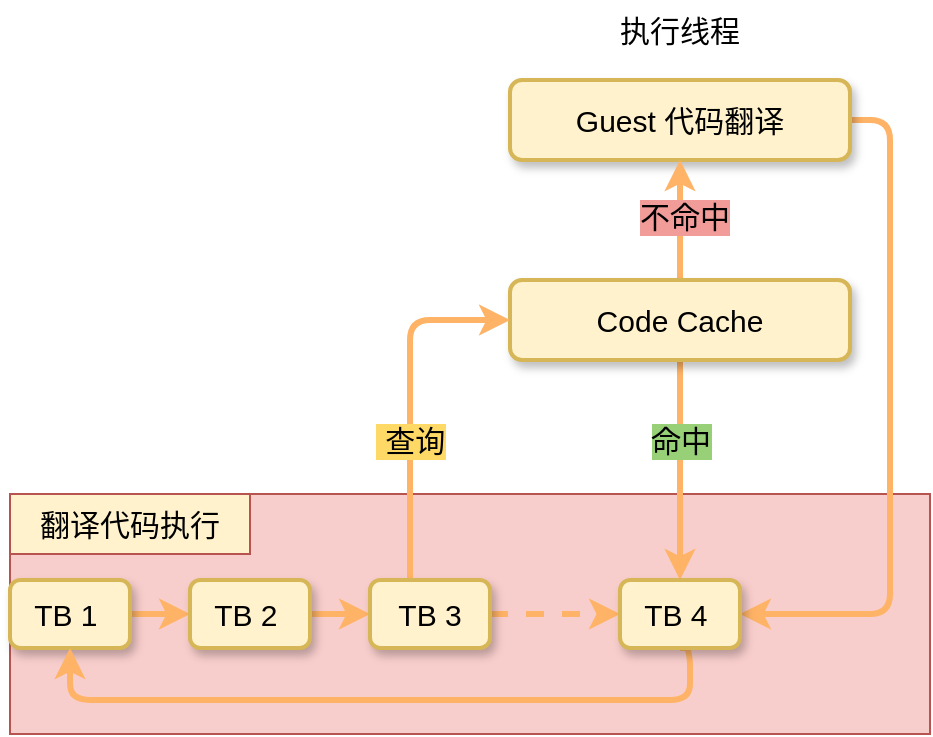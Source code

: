 <mxfile version="18.0.6" type="device"><diagram id="6A33YNNAumB7MYZeX0kF" name="第 1 页"><mxGraphModel dx="1422" dy="878" grid="1" gridSize="10" guides="1" tooltips="1" connect="1" arrows="1" fold="1" page="1" pageScale="1" pageWidth="1169" pageHeight="827" math="0" shadow="0"><root><mxCell id="0"/><mxCell id="1" parent="0"/><mxCell id="RyJzdyuTC3-OzXRlePo1-16" value="" style="rounded=0;whiteSpace=wrap;html=1;fillColor=#f8cecc;strokeColor=#b85450;" parent="1" vertex="1"><mxGeometry x="100" y="397" width="460" height="120" as="geometry"/></mxCell><mxCell id="RyJzdyuTC3-OzXRlePo1-14" style="edgeStyle=orthogonalEdgeStyle;shape=connector;rounded=1;orthogonalLoop=1;jettySize=auto;html=1;exitX=1;exitY=0.5;exitDx=0;exitDy=0;entryX=1;entryY=0.5;entryDx=0;entryDy=0;labelBackgroundColor=default;fontFamily=Helvetica;fontSize=15;fontColor=default;endArrow=classic;strokeColor=#FFB366;strokeWidth=3;" parent="1" source="HFxFIARsH69i7TdEn2C6-1" target="RyJzdyuTC3-OzXRlePo1-11" edge="1"><mxGeometry relative="1" as="geometry"/></mxCell><mxCell id="HFxFIARsH69i7TdEn2C6-1" value="Guest 代码翻译" style="rounded=1;whiteSpace=wrap;html=1;fillColor=#fff2cc;strokeColor=#d6b656;fontSize=15;gradientColor=none;strokeWidth=2;glass=0;sketch=0;shadow=1;" parent="1" vertex="1"><mxGeometry x="350" y="190" width="170" height="40" as="geometry"/></mxCell><mxCell id="RyJzdyuTC3-OzXRlePo1-6" style="edgeStyle=orthogonalEdgeStyle;shape=connector;rounded=1;orthogonalLoop=1;jettySize=auto;html=1;exitX=1;exitY=0.5;exitDx=0;exitDy=0;entryX=0;entryY=0.5;entryDx=0;entryDy=0;labelBackgroundColor=default;fontFamily=Helvetica;fontSize=15;fontColor=default;endArrow=classic;strokeColor=#FFB366;strokeWidth=3;" parent="1" source="HFxFIARsH69i7TdEn2C6-2" target="RyJzdyuTC3-OzXRlePo1-3" edge="1"><mxGeometry relative="1" as="geometry"/></mxCell><mxCell id="HFxFIARsH69i7TdEn2C6-2" value="TB 1&amp;nbsp;" style="rounded=1;whiteSpace=wrap;html=1;fillColor=#fff2cc;strokeColor=#d6b656;fontSize=15;gradientColor=none;strokeWidth=2;glass=0;sketch=0;shadow=1;" parent="1" vertex="1"><mxGeometry x="100" y="440" width="60" height="34" as="geometry"/></mxCell><mxCell id="Ow_WIXItOcsbwUhfGyvj-5" value="执行线程" style="text;html=1;strokeColor=none;fillColor=none;align=center;verticalAlign=middle;whiteSpace=wrap;rounded=0;fontSize=15;" parent="1" vertex="1"><mxGeometry x="385" y="150" width="100" height="30" as="geometry"/></mxCell><mxCell id="iTeyBW0bOgouw1GHGQvP-6" style="shape=connector;rounded=1;orthogonalLoop=1;jettySize=auto;html=1;labelBackgroundColor=default;fontFamily=Helvetica;fontSize=15;fontColor=default;endArrow=classic;strokeColor=#FFB366;strokeWidth=3;entryX=0.5;entryY=1;entryDx=0;entryDy=0;" parent="1" source="iTeyBW0bOgouw1GHGQvP-1" target="HFxFIARsH69i7TdEn2C6-1" edge="1"><mxGeometry relative="1" as="geometry"><mxPoint x="410" y="130" as="targetPoint"/></mxGeometry></mxCell><mxCell id="iTeyBW0bOgouw1GHGQvP-7" value="不命中" style="edgeLabel;html=1;align=center;verticalAlign=middle;resizable=0;points=[];fontSize=15;fontFamily=Helvetica;fontColor=default;labelBackgroundColor=#F19C99;" parent="iTeyBW0bOgouw1GHGQvP-6" vertex="1" connectable="0"><mxGeometry x="0.07" y="-2" relative="1" as="geometry"><mxPoint as="offset"/></mxGeometry></mxCell><mxCell id="iTeyBW0bOgouw1GHGQvP-8" style="edgeStyle=orthogonalEdgeStyle;shape=connector;rounded=1;orthogonalLoop=1;jettySize=auto;html=1;labelBackgroundColor=default;fontFamily=Helvetica;fontSize=15;fontColor=default;endArrow=classic;strokeColor=#FFB366;strokeWidth=3;entryX=0.5;entryY=0;entryDx=0;entryDy=0;" parent="1" source="iTeyBW0bOgouw1GHGQvP-1" target="RyJzdyuTC3-OzXRlePo1-11" edge="1"><mxGeometry relative="1" as="geometry"><mxPoint x="590" y="440" as="targetPoint"/><Array as="points"/></mxGeometry></mxCell><mxCell id="iTeyBW0bOgouw1GHGQvP-9" value="命中" style="edgeLabel;html=1;align=center;verticalAlign=middle;resizable=0;points=[];fontSize=15;fontFamily=Helvetica;fontColor=default;labelBackgroundColor=#97D077;" parent="iTeyBW0bOgouw1GHGQvP-8" vertex="1" connectable="0"><mxGeometry x="-0.183" y="-2" relative="1" as="geometry"><mxPoint x="2" y="-5" as="offset"/></mxGeometry></mxCell><mxCell id="iTeyBW0bOgouw1GHGQvP-1" value="Code Cache" style="rounded=1;whiteSpace=wrap;html=1;fillColor=#fff2cc;strokeColor=#d6b656;fontSize=15;gradientColor=none;strokeWidth=2;glass=0;sketch=0;shadow=1;" parent="1" vertex="1"><mxGeometry x="350" y="290" width="170" height="40" as="geometry"/></mxCell><mxCell id="RyJzdyuTC3-OzXRlePo1-1" value="翻译代码执行" style="rounded=0;whiteSpace=wrap;html=1;fillColor=#fff2cc;strokeColor=#B85450;fontSize=15;gradientColor=none;strokeWidth=1;glass=0;sketch=0;shadow=0;" parent="1" vertex="1"><mxGeometry x="100" y="397" width="120" height="30" as="geometry"/></mxCell><mxCell id="RyJzdyuTC3-OzXRlePo1-7" style="edgeStyle=orthogonalEdgeStyle;shape=connector;rounded=1;orthogonalLoop=1;jettySize=auto;html=1;exitX=1;exitY=0.5;exitDx=0;exitDy=0;entryX=0;entryY=0.5;entryDx=0;entryDy=0;labelBackgroundColor=default;fontFamily=Helvetica;fontSize=15;fontColor=default;endArrow=classic;strokeColor=#FFB366;strokeWidth=3;" parent="1" source="RyJzdyuTC3-OzXRlePo1-3" target="RyJzdyuTC3-OzXRlePo1-4" edge="1"><mxGeometry relative="1" as="geometry"/></mxCell><mxCell id="RyJzdyuTC3-OzXRlePo1-3" value="TB 2&amp;nbsp;" style="rounded=1;whiteSpace=wrap;html=1;fillColor=#fff2cc;strokeColor=#d6b656;fontSize=15;gradientColor=none;strokeWidth=2;glass=0;sketch=0;shadow=1;" parent="1" vertex="1"><mxGeometry x="190" y="440" width="60" height="34" as="geometry"/></mxCell><mxCell id="RyJzdyuTC3-OzXRlePo1-8" style="edgeStyle=orthogonalEdgeStyle;shape=connector;rounded=1;orthogonalLoop=1;jettySize=auto;html=1;labelBackgroundColor=default;fontFamily=Helvetica;fontSize=15;fontColor=default;endArrow=classic;strokeColor=#FFB366;strokeWidth=3;entryX=0;entryY=0.5;entryDx=0;entryDy=0;" parent="1" source="RyJzdyuTC3-OzXRlePo1-4" target="iTeyBW0bOgouw1GHGQvP-1" edge="1"><mxGeometry relative="1" as="geometry"><mxPoint x="580" y="290" as="targetPoint"/><Array as="points"><mxPoint x="300" y="310"/></Array></mxGeometry></mxCell><mxCell id="RyJzdyuTC3-OzXRlePo1-10" value="&lt;span style=&quot;&quot;&gt;&amp;nbsp;查询&lt;/span&gt;" style="edgeLabel;html=1;align=center;verticalAlign=middle;resizable=0;points=[];fontSize=15;fontFamily=Helvetica;fontColor=default;labelBackgroundColor=#FFD966;" parent="RyJzdyuTC3-OzXRlePo1-8" vertex="1" connectable="0"><mxGeometry x="-0.1" relative="1" as="geometry"><mxPoint y="11" as="offset"/></mxGeometry></mxCell><mxCell id="RyJzdyuTC3-OzXRlePo1-15" style="edgeStyle=orthogonalEdgeStyle;shape=connector;rounded=1;orthogonalLoop=1;jettySize=auto;html=1;exitX=1;exitY=0.5;exitDx=0;exitDy=0;entryX=0;entryY=0.5;entryDx=0;entryDy=0;dashed=1;labelBackgroundColor=default;fontFamily=Helvetica;fontSize=15;fontColor=default;endArrow=classic;strokeColor=#FFB366;strokeWidth=3;" parent="1" source="RyJzdyuTC3-OzXRlePo1-4" target="RyJzdyuTC3-OzXRlePo1-11" edge="1"><mxGeometry relative="1" as="geometry"/></mxCell><mxCell id="RyJzdyuTC3-OzXRlePo1-4" value="TB 3" style="rounded=1;whiteSpace=wrap;html=1;fillColor=#fff2cc;strokeColor=#d6b656;fontSize=15;gradientColor=none;strokeWidth=2;glass=0;sketch=0;shadow=1;" parent="1" vertex="1"><mxGeometry x="280" y="440" width="60" height="34" as="geometry"/></mxCell><mxCell id="RyJzdyuTC3-OzXRlePo1-12" style="edgeStyle=orthogonalEdgeStyle;shape=connector;rounded=1;orthogonalLoop=1;jettySize=auto;html=1;exitX=0.5;exitY=1;exitDx=0;exitDy=0;entryX=0.5;entryY=1;entryDx=0;entryDy=0;labelBackgroundColor=default;fontFamily=Helvetica;fontSize=15;fontColor=default;endArrow=classic;strokeColor=#FFB366;strokeWidth=3;" parent="1" source="RyJzdyuTC3-OzXRlePo1-11" target="HFxFIARsH69i7TdEn2C6-2" edge="1"><mxGeometry relative="1" as="geometry"><Array as="points"><mxPoint x="440" y="474"/><mxPoint x="440" y="500"/><mxPoint x="130" y="500"/></Array></mxGeometry></mxCell><mxCell id="RyJzdyuTC3-OzXRlePo1-11" value="TB 4&amp;nbsp;" style="rounded=1;whiteSpace=wrap;html=1;fillColor=#fff2cc;strokeColor=#d6b656;fontSize=15;gradientColor=none;strokeWidth=2;glass=0;sketch=0;shadow=1;" parent="1" vertex="1"><mxGeometry x="405" y="440" width="60" height="34" as="geometry"/></mxCell></root></mxGraphModel></diagram></mxfile>